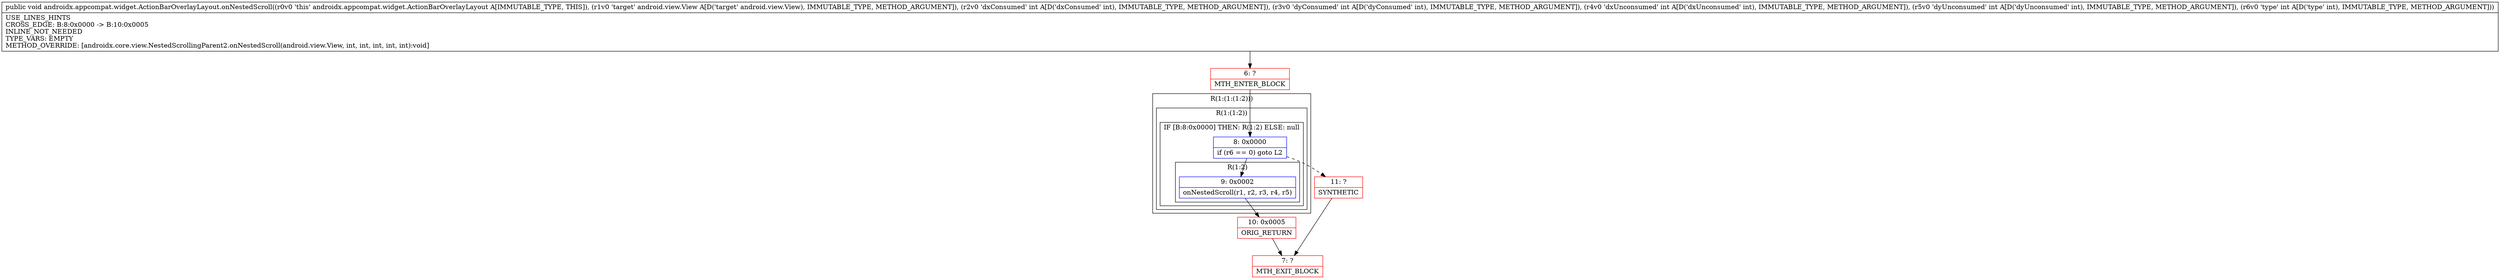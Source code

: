 digraph "CFG forandroidx.appcompat.widget.ActionBarOverlayLayout.onNestedScroll(Landroid\/view\/View;IIIII)V" {
subgraph cluster_Region_257170365 {
label = "R(1:(1:(1:2)))";
node [shape=record,color=blue];
subgraph cluster_Region_2105706455 {
label = "R(1:(1:2))";
node [shape=record,color=blue];
subgraph cluster_IfRegion_571928634 {
label = "IF [B:8:0x0000] THEN: R(1:2) ELSE: null";
node [shape=record,color=blue];
Node_8 [shape=record,label="{8\:\ 0x0000|if (r6 == 0) goto L2\l}"];
subgraph cluster_Region_13761524 {
label = "R(1:2)";
node [shape=record,color=blue];
Node_9 [shape=record,label="{9\:\ 0x0002|onNestedScroll(r1, r2, r3, r4, r5)\l}"];
}
}
}
}
Node_6 [shape=record,color=red,label="{6\:\ ?|MTH_ENTER_BLOCK\l}"];
Node_10 [shape=record,color=red,label="{10\:\ 0x0005|ORIG_RETURN\l}"];
Node_7 [shape=record,color=red,label="{7\:\ ?|MTH_EXIT_BLOCK\l}"];
Node_11 [shape=record,color=red,label="{11\:\ ?|SYNTHETIC\l}"];
MethodNode[shape=record,label="{public void androidx.appcompat.widget.ActionBarOverlayLayout.onNestedScroll((r0v0 'this' androidx.appcompat.widget.ActionBarOverlayLayout A[IMMUTABLE_TYPE, THIS]), (r1v0 'target' android.view.View A[D('target' android.view.View), IMMUTABLE_TYPE, METHOD_ARGUMENT]), (r2v0 'dxConsumed' int A[D('dxConsumed' int), IMMUTABLE_TYPE, METHOD_ARGUMENT]), (r3v0 'dyConsumed' int A[D('dyConsumed' int), IMMUTABLE_TYPE, METHOD_ARGUMENT]), (r4v0 'dxUnconsumed' int A[D('dxUnconsumed' int), IMMUTABLE_TYPE, METHOD_ARGUMENT]), (r5v0 'dyUnconsumed' int A[D('dyUnconsumed' int), IMMUTABLE_TYPE, METHOD_ARGUMENT]), (r6v0 'type' int A[D('type' int), IMMUTABLE_TYPE, METHOD_ARGUMENT]))  | USE_LINES_HINTS\lCROSS_EDGE: B:8:0x0000 \-\> B:10:0x0005\lINLINE_NOT_NEEDED\lTYPE_VARS: EMPTY\lMETHOD_OVERRIDE: [androidx.core.view.NestedScrollingParent2.onNestedScroll(android.view.View, int, int, int, int, int):void]\l}"];
MethodNode -> Node_6;Node_8 -> Node_9;
Node_8 -> Node_11[style=dashed];
Node_9 -> Node_10;
Node_6 -> Node_8;
Node_10 -> Node_7;
Node_11 -> Node_7;
}

